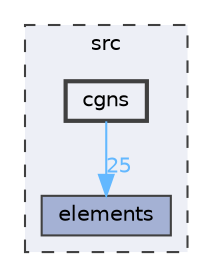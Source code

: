 digraph "src/cgns"
{
 // INTERACTIVE_SVG=YES
 // LATEX_PDF_SIZE
  bgcolor="transparent";
  edge [fontname=Helvetica,fontsize=10,labelfontname=Helvetica,labelfontsize=10];
  node [fontname=Helvetica,fontsize=10,shape=box,height=0.2,width=0.4];
  compound=true
  subgraph clusterdir_68267d1309a1af8e8297ef4c3efbcdba {
    graph [ bgcolor="#edeff6", pencolor="grey25", label="src", fontname=Helvetica,fontsize=10 style="filled,dashed", URL="dir_68267d1309a1af8e8297ef4c3efbcdba.html",tooltip=""]
  dir_b2470cdf236b10787c6012057be7848d [label="elements", fillcolor="#a4b1d4", color="grey25", style="filled", URL="dir_b2470cdf236b10787c6012057be7848d.html",tooltip=""];
  dir_f371e9dd6e225bf8e20e121e59bab5bd [label="cgns", fillcolor="#edeff6", color="grey25", style="filled,bold", URL="dir_f371e9dd6e225bf8e20e121e59bab5bd.html",tooltip=""];
  }
  dir_f371e9dd6e225bf8e20e121e59bab5bd->dir_b2470cdf236b10787c6012057be7848d [headlabel="25", labeldistance=1.5 headhref="dir_000003_000006.html" color="steelblue1" fontcolor="steelblue1"];
}
